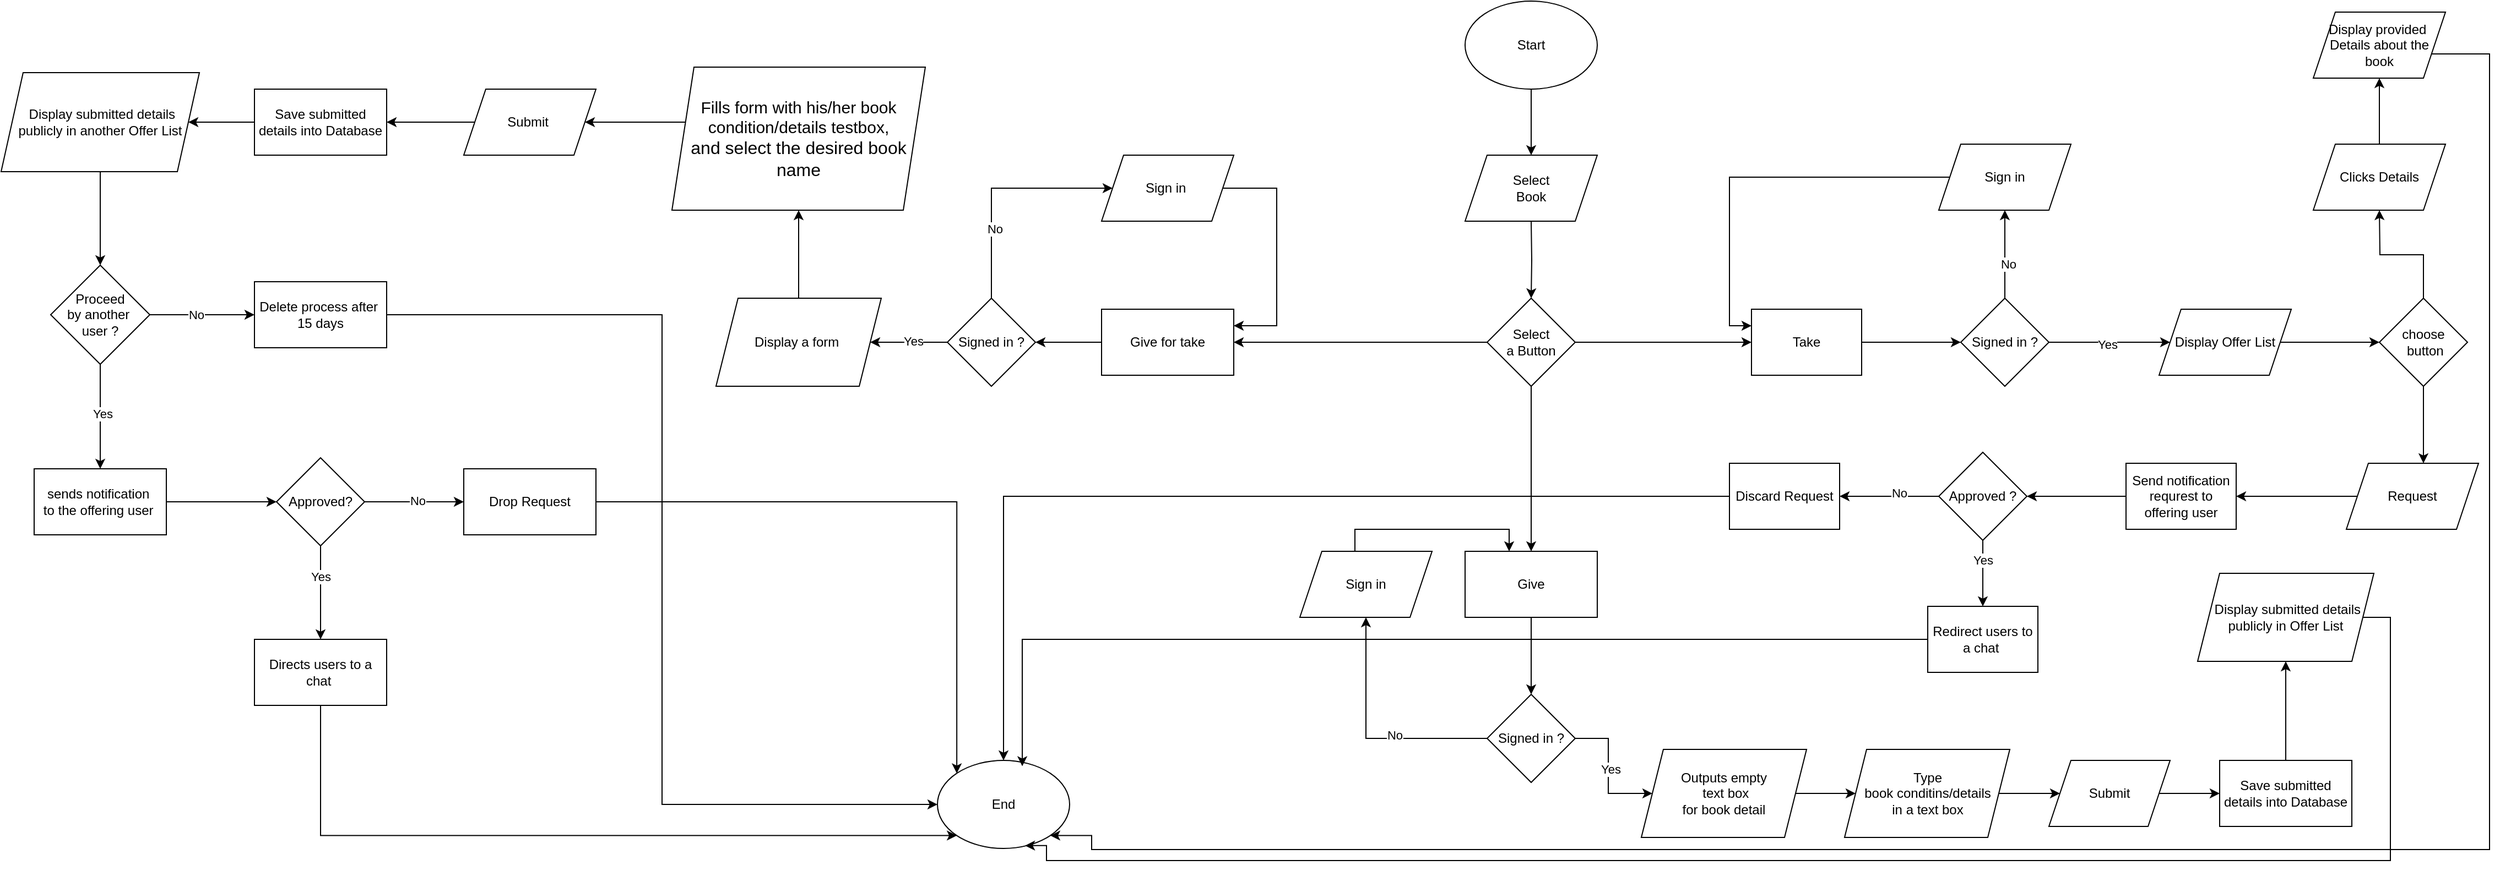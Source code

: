 <mxfile version="26.2.2">
  <diagram name="Page-1" id="rw-CfR-XbwqxgrIOaagR">
    <mxGraphModel dx="2597" dy="889" grid="1" gridSize="10" guides="1" tooltips="1" connect="1" arrows="1" fold="1" page="1" pageScale="1" pageWidth="1169" pageHeight="827" math="0" shadow="0">
      <root>
        <mxCell id="0" />
        <mxCell id="1" parent="0" />
        <mxCell id="Jg6bonytVvRyWJ2E3Qwq-122" style="edgeStyle=orthogonalEdgeStyle;rounded=0;orthogonalLoop=1;jettySize=auto;html=1;entryX=0.5;entryY=0;entryDx=0;entryDy=0;" edge="1" parent="1" source="Jg6bonytVvRyWJ2E3Qwq-120">
          <mxGeometry relative="1" as="geometry">
            <mxPoint x="220.0" y="169" as="targetPoint" />
          </mxGeometry>
        </mxCell>
        <mxCell id="Jg6bonytVvRyWJ2E3Qwq-120" value="Start" style="ellipse;whiteSpace=wrap;html=1;" vertex="1" parent="1">
          <mxGeometry x="160" y="29" width="120" height="80" as="geometry" />
        </mxCell>
        <mxCell id="Jg6bonytVvRyWJ2E3Qwq-124" style="edgeStyle=orthogonalEdgeStyle;rounded=0;orthogonalLoop=1;jettySize=auto;html=1;entryX=0.5;entryY=0;entryDx=0;entryDy=0;" edge="1" parent="1" target="Jg6bonytVvRyWJ2E3Qwq-123">
          <mxGeometry relative="1" as="geometry">
            <mxPoint x="220.0" y="229" as="sourcePoint" />
          </mxGeometry>
        </mxCell>
        <mxCell id="Jg6bonytVvRyWJ2E3Qwq-125" style="edgeStyle=orthogonalEdgeStyle;rounded=0;orthogonalLoop=1;jettySize=auto;html=1;entryX=0;entryY=0.5;entryDx=0;entryDy=0;" edge="1" parent="1" source="Jg6bonytVvRyWJ2E3Qwq-123" target="Jg6bonytVvRyWJ2E3Qwq-128">
          <mxGeometry relative="1" as="geometry">
            <mxPoint x="410" y="339" as="targetPoint" />
          </mxGeometry>
        </mxCell>
        <mxCell id="Jg6bonytVvRyWJ2E3Qwq-126" style="edgeStyle=orthogonalEdgeStyle;rounded=0;orthogonalLoop=1;jettySize=auto;html=1;entryX=1;entryY=0.5;entryDx=0;entryDy=0;entryPerimeter=0;" edge="1" parent="1" source="Jg6bonytVvRyWJ2E3Qwq-123" target="Jg6bonytVvRyWJ2E3Qwq-130">
          <mxGeometry relative="1" as="geometry">
            <mxPoint x="10" y="339" as="targetPoint" />
          </mxGeometry>
        </mxCell>
        <mxCell id="Jg6bonytVvRyWJ2E3Qwq-127" style="edgeStyle=orthogonalEdgeStyle;rounded=0;orthogonalLoop=1;jettySize=auto;html=1;entryX=0.5;entryY=0;entryDx=0;entryDy=0;" edge="1" parent="1" source="Jg6bonytVvRyWJ2E3Qwq-123" target="Jg6bonytVvRyWJ2E3Qwq-129">
          <mxGeometry relative="1" as="geometry">
            <mxPoint x="220" y="519" as="targetPoint" />
          </mxGeometry>
        </mxCell>
        <mxCell id="Jg6bonytVvRyWJ2E3Qwq-123" value="Select&lt;div&gt;a Button&lt;/div&gt;" style="rhombus;whiteSpace=wrap;html=1;" vertex="1" parent="1">
          <mxGeometry x="180" y="299" width="80" height="80" as="geometry" />
        </mxCell>
        <mxCell id="Jg6bonytVvRyWJ2E3Qwq-132" style="edgeStyle=orthogonalEdgeStyle;rounded=0;orthogonalLoop=1;jettySize=auto;html=1;" edge="1" parent="1" source="Jg6bonytVvRyWJ2E3Qwq-128" target="Jg6bonytVvRyWJ2E3Qwq-131">
          <mxGeometry relative="1" as="geometry" />
        </mxCell>
        <mxCell id="Jg6bonytVvRyWJ2E3Qwq-128" value="Take" style="rounded=0;whiteSpace=wrap;html=1;" vertex="1" parent="1">
          <mxGeometry x="420" y="309" width="100" height="60" as="geometry" />
        </mxCell>
        <mxCell id="Jg6bonytVvRyWJ2E3Qwq-166" style="edgeStyle=orthogonalEdgeStyle;rounded=0;orthogonalLoop=1;jettySize=auto;html=1;entryX=0.5;entryY=0;entryDx=0;entryDy=0;" edge="1" parent="1" source="Jg6bonytVvRyWJ2E3Qwq-129" target="Jg6bonytVvRyWJ2E3Qwq-164">
          <mxGeometry relative="1" as="geometry" />
        </mxCell>
        <mxCell id="Jg6bonytVvRyWJ2E3Qwq-129" value="Give" style="rounded=0;whiteSpace=wrap;html=1;" vertex="1" parent="1">
          <mxGeometry x="160" y="529" width="120" height="60" as="geometry" />
        </mxCell>
        <mxCell id="Jg6bonytVvRyWJ2E3Qwq-186" style="edgeStyle=orthogonalEdgeStyle;rounded=0;orthogonalLoop=1;jettySize=auto;html=1;entryX=1;entryY=0.5;entryDx=0;entryDy=0;" edge="1" parent="1" source="Jg6bonytVvRyWJ2E3Qwq-130" target="Jg6bonytVvRyWJ2E3Qwq-178">
          <mxGeometry relative="1" as="geometry" />
        </mxCell>
        <mxCell id="Jg6bonytVvRyWJ2E3Qwq-130" value="Give for take" style="rounded=0;whiteSpace=wrap;html=1;" vertex="1" parent="1">
          <mxGeometry x="-170" y="309" width="120" height="60" as="geometry" />
        </mxCell>
        <mxCell id="Jg6bonytVvRyWJ2E3Qwq-133" style="edgeStyle=orthogonalEdgeStyle;rounded=0;orthogonalLoop=1;jettySize=auto;html=1;" edge="1" parent="1" source="Jg6bonytVvRyWJ2E3Qwq-131">
          <mxGeometry relative="1" as="geometry">
            <mxPoint x="650" y="219" as="targetPoint" />
          </mxGeometry>
        </mxCell>
        <mxCell id="Jg6bonytVvRyWJ2E3Qwq-135" value="No" style="edgeLabel;html=1;align=center;verticalAlign=middle;resizable=0;points=[];" vertex="1" connectable="0" parent="Jg6bonytVvRyWJ2E3Qwq-133">
          <mxGeometry x="-0.23" y="-3" relative="1" as="geometry">
            <mxPoint as="offset" />
          </mxGeometry>
        </mxCell>
        <mxCell id="Jg6bonytVvRyWJ2E3Qwq-136" style="edgeStyle=orthogonalEdgeStyle;rounded=0;orthogonalLoop=1;jettySize=auto;html=1;" edge="1" parent="1" source="Jg6bonytVvRyWJ2E3Qwq-131">
          <mxGeometry relative="1" as="geometry">
            <mxPoint x="800" y="339" as="targetPoint" />
          </mxGeometry>
        </mxCell>
        <mxCell id="Jg6bonytVvRyWJ2E3Qwq-137" value="Yes" style="edgeLabel;html=1;align=center;verticalAlign=middle;resizable=0;points=[];" vertex="1" connectable="0" parent="Jg6bonytVvRyWJ2E3Qwq-136">
          <mxGeometry x="-0.047" y="-2" relative="1" as="geometry">
            <mxPoint as="offset" />
          </mxGeometry>
        </mxCell>
        <mxCell id="Jg6bonytVvRyWJ2E3Qwq-131" value="Signed in ?" style="rhombus;whiteSpace=wrap;html=1;" vertex="1" parent="1">
          <mxGeometry x="610" y="299" width="80" height="80" as="geometry" />
        </mxCell>
        <mxCell id="Jg6bonytVvRyWJ2E3Qwq-141" style="edgeStyle=orthogonalEdgeStyle;rounded=0;orthogonalLoop=1;jettySize=auto;html=1;entryX=0;entryY=0.25;entryDx=0;entryDy=0;" edge="1" parent="1" source="Jg6bonytVvRyWJ2E3Qwq-138" target="Jg6bonytVvRyWJ2E3Qwq-128">
          <mxGeometry relative="1" as="geometry" />
        </mxCell>
        <mxCell id="Jg6bonytVvRyWJ2E3Qwq-138" value="Sign in" style="shape=parallelogram;perimeter=parallelogramPerimeter;whiteSpace=wrap;html=1;fixedSize=1;" vertex="1" parent="1">
          <mxGeometry x="590" y="159" width="120" height="60" as="geometry" />
        </mxCell>
        <mxCell id="Jg6bonytVvRyWJ2E3Qwq-139" value="&amp;nbsp;Select&amp;nbsp;&lt;div&gt;Book&lt;/div&gt;" style="shape=parallelogram;perimeter=parallelogramPerimeter;whiteSpace=wrap;html=1;fixedSize=1;" vertex="1" parent="1">
          <mxGeometry x="160" y="169" width="120" height="60" as="geometry" />
        </mxCell>
        <mxCell id="Jg6bonytVvRyWJ2E3Qwq-142" style="edgeStyle=orthogonalEdgeStyle;rounded=0;orthogonalLoop=1;jettySize=auto;html=1;entryX=0;entryY=0.5;entryDx=0;entryDy=0;" edge="1" parent="1" source="Jg6bonytVvRyWJ2E3Qwq-140" target="Jg6bonytVvRyWJ2E3Qwq-143">
          <mxGeometry relative="1" as="geometry">
            <mxPoint x="990" y="339" as="targetPoint" />
          </mxGeometry>
        </mxCell>
        <mxCell id="Jg6bonytVvRyWJ2E3Qwq-140" value="Display Offer List" style="shape=parallelogram;perimeter=parallelogramPerimeter;whiteSpace=wrap;html=1;fixedSize=1;" vertex="1" parent="1">
          <mxGeometry x="790" y="309" width="120" height="60" as="geometry" />
        </mxCell>
        <mxCell id="Jg6bonytVvRyWJ2E3Qwq-144" style="edgeStyle=orthogonalEdgeStyle;rounded=0;orthogonalLoop=1;jettySize=auto;html=1;" edge="1" parent="1" source="Jg6bonytVvRyWJ2E3Qwq-143">
          <mxGeometry relative="1" as="geometry">
            <mxPoint x="990" y="219.0" as="targetPoint" />
          </mxGeometry>
        </mxCell>
        <mxCell id="Jg6bonytVvRyWJ2E3Qwq-148" style="edgeStyle=orthogonalEdgeStyle;rounded=0;orthogonalLoop=1;jettySize=auto;html=1;" edge="1" parent="1" source="Jg6bonytVvRyWJ2E3Qwq-143">
          <mxGeometry relative="1" as="geometry">
            <mxPoint x="1030.0" y="449" as="targetPoint" />
          </mxGeometry>
        </mxCell>
        <mxCell id="Jg6bonytVvRyWJ2E3Qwq-143" value="choose&lt;div&gt;&amp;nbsp;button&lt;/div&gt;" style="rhombus;whiteSpace=wrap;html=1;" vertex="1" parent="1">
          <mxGeometry x="990" y="299" width="80" height="80" as="geometry" />
        </mxCell>
        <mxCell id="Jg6bonytVvRyWJ2E3Qwq-146" style="edgeStyle=orthogonalEdgeStyle;rounded=0;orthogonalLoop=1;jettySize=auto;html=1;" edge="1" parent="1" source="Jg6bonytVvRyWJ2E3Qwq-145">
          <mxGeometry relative="1" as="geometry">
            <mxPoint x="990" y="99" as="targetPoint" />
          </mxGeometry>
        </mxCell>
        <mxCell id="Jg6bonytVvRyWJ2E3Qwq-145" value="Clicks Details" style="shape=parallelogram;perimeter=parallelogramPerimeter;whiteSpace=wrap;html=1;fixedSize=1;" vertex="1" parent="1">
          <mxGeometry x="930" y="159" width="120" height="60" as="geometry" />
        </mxCell>
        <mxCell id="Jg6bonytVvRyWJ2E3Qwq-242" style="edgeStyle=orthogonalEdgeStyle;rounded=0;orthogonalLoop=1;jettySize=auto;html=1;entryX=1;entryY=1;entryDx=0;entryDy=0;" edge="1" parent="1" target="Jg6bonytVvRyWJ2E3Qwq-241">
          <mxGeometry relative="1" as="geometry">
            <mxPoint x="1069.5" y="836" as="targetPoint" />
            <mxPoint x="1029.5" y="76.0" as="sourcePoint" />
            <Array as="points">
              <mxPoint x="1090" y="77" />
              <mxPoint x="1090" y="800" />
              <mxPoint x="-179" y="800" />
              <mxPoint x="-179" y="787" />
            </Array>
          </mxGeometry>
        </mxCell>
        <mxCell id="Jg6bonytVvRyWJ2E3Qwq-147" value="Display provided&amp;nbsp;&lt;div&gt;Details about the book&lt;/div&gt;" style="shape=parallelogram;perimeter=parallelogramPerimeter;whiteSpace=wrap;html=1;fixedSize=1;" vertex="1" parent="1">
          <mxGeometry x="930" y="39" width="120" height="60" as="geometry" />
        </mxCell>
        <mxCell id="Jg6bonytVvRyWJ2E3Qwq-152" style="edgeStyle=orthogonalEdgeStyle;rounded=0;orthogonalLoop=1;jettySize=auto;html=1;" edge="1" parent="1" source="Jg6bonytVvRyWJ2E3Qwq-151">
          <mxGeometry relative="1" as="geometry">
            <mxPoint x="860.0" y="479" as="targetPoint" />
          </mxGeometry>
        </mxCell>
        <mxCell id="Jg6bonytVvRyWJ2E3Qwq-151" value="Request" style="shape=parallelogram;perimeter=parallelogramPerimeter;whiteSpace=wrap;html=1;fixedSize=1;" vertex="1" parent="1">
          <mxGeometry x="960" y="449" width="120" height="60" as="geometry" />
        </mxCell>
        <mxCell id="Jg6bonytVvRyWJ2E3Qwq-155" value="" style="edgeStyle=orthogonalEdgeStyle;rounded=0;orthogonalLoop=1;jettySize=auto;html=1;" edge="1" parent="1" source="Jg6bonytVvRyWJ2E3Qwq-153" target="Jg6bonytVvRyWJ2E3Qwq-154">
          <mxGeometry relative="1" as="geometry" />
        </mxCell>
        <mxCell id="Jg6bonytVvRyWJ2E3Qwq-153" value="Send notification requrest to &lt;span data-end=&quot;1362&quot; data-start=&quot;1323&quot;&gt;offering user&lt;/span&gt;" style="rounded=0;whiteSpace=wrap;html=1;" vertex="1" parent="1">
          <mxGeometry x="760" y="449" width="100" height="60" as="geometry" />
        </mxCell>
        <mxCell id="Jg6bonytVvRyWJ2E3Qwq-156" style="edgeStyle=orthogonalEdgeStyle;rounded=0;orthogonalLoop=1;jettySize=auto;html=1;" edge="1" parent="1" source="Jg6bonytVvRyWJ2E3Qwq-154">
          <mxGeometry relative="1" as="geometry">
            <mxPoint x="500" y="479" as="targetPoint" />
          </mxGeometry>
        </mxCell>
        <mxCell id="Jg6bonytVvRyWJ2E3Qwq-158" value="No" style="edgeLabel;html=1;align=center;verticalAlign=middle;resizable=0;points=[];" vertex="1" connectable="0" parent="Jg6bonytVvRyWJ2E3Qwq-156">
          <mxGeometry x="-0.201" y="-3" relative="1" as="geometry">
            <mxPoint as="offset" />
          </mxGeometry>
        </mxCell>
        <mxCell id="Jg6bonytVvRyWJ2E3Qwq-160" style="edgeStyle=orthogonalEdgeStyle;rounded=0;orthogonalLoop=1;jettySize=auto;html=1;entryX=0.5;entryY=0;entryDx=0;entryDy=0;" edge="1" parent="1" source="Jg6bonytVvRyWJ2E3Qwq-154" target="Jg6bonytVvRyWJ2E3Qwq-159">
          <mxGeometry relative="1" as="geometry" />
        </mxCell>
        <mxCell id="Jg6bonytVvRyWJ2E3Qwq-249" value="Yes" style="edgeLabel;html=1;align=center;verticalAlign=middle;resizable=0;points=[];" vertex="1" connectable="0" parent="Jg6bonytVvRyWJ2E3Qwq-160">
          <mxGeometry x="-0.4" relative="1" as="geometry">
            <mxPoint as="offset" />
          </mxGeometry>
        </mxCell>
        <mxCell id="Jg6bonytVvRyWJ2E3Qwq-154" value="Approved ?" style="rhombus;whiteSpace=wrap;html=1;rounded=0;" vertex="1" parent="1">
          <mxGeometry x="590" y="439" width="80" height="80" as="geometry" />
        </mxCell>
        <mxCell id="Jg6bonytVvRyWJ2E3Qwq-244" style="edgeStyle=orthogonalEdgeStyle;rounded=0;orthogonalLoop=1;jettySize=auto;html=1;entryX=0.5;entryY=0;entryDx=0;entryDy=0;" edge="1" parent="1" source="Jg6bonytVvRyWJ2E3Qwq-157" target="Jg6bonytVvRyWJ2E3Qwq-241">
          <mxGeometry relative="1" as="geometry" />
        </mxCell>
        <mxCell id="Jg6bonytVvRyWJ2E3Qwq-157" value="Discard Request" style="rounded=0;whiteSpace=wrap;html=1;" vertex="1" parent="1">
          <mxGeometry x="400" y="449" width="100" height="60" as="geometry" />
        </mxCell>
        <mxCell id="Jg6bonytVvRyWJ2E3Qwq-159" value="Redirect users to&lt;div&gt;a chat&amp;nbsp;&lt;/div&gt;" style="rounded=0;whiteSpace=wrap;html=1;" vertex="1" parent="1">
          <mxGeometry x="580" y="579" width="100" height="60" as="geometry" />
        </mxCell>
        <mxCell id="Jg6bonytVvRyWJ2E3Qwq-161" style="edgeStyle=orthogonalEdgeStyle;rounded=0;orthogonalLoop=1;jettySize=auto;html=1;entryX=0.5;entryY=1;entryDx=0;entryDy=0;" edge="1" source="Jg6bonytVvRyWJ2E3Qwq-164" parent="1" target="Jg6bonytVvRyWJ2E3Qwq-165">
          <mxGeometry relative="1" as="geometry">
            <mxPoint x="-110" y="599" as="targetPoint" />
          </mxGeometry>
        </mxCell>
        <mxCell id="Jg6bonytVvRyWJ2E3Qwq-162" value="No" style="edgeLabel;html=1;align=center;verticalAlign=middle;resizable=0;points=[];" vertex="1" connectable="0" parent="Jg6bonytVvRyWJ2E3Qwq-161">
          <mxGeometry x="-0.23" y="-3" relative="1" as="geometry">
            <mxPoint as="offset" />
          </mxGeometry>
        </mxCell>
        <mxCell id="Jg6bonytVvRyWJ2E3Qwq-167" style="edgeStyle=orthogonalEdgeStyle;rounded=0;orthogonalLoop=1;jettySize=auto;html=1;" edge="1" parent="1" source="Jg6bonytVvRyWJ2E3Qwq-164" target="Jg6bonytVvRyWJ2E3Qwq-168">
          <mxGeometry relative="1" as="geometry">
            <mxPoint x="380" y="699" as="targetPoint" />
          </mxGeometry>
        </mxCell>
        <mxCell id="Jg6bonytVvRyWJ2E3Qwq-170" value="Yes" style="edgeLabel;html=1;align=center;verticalAlign=middle;resizable=0;points=[];" vertex="1" connectable="0" parent="Jg6bonytVvRyWJ2E3Qwq-167">
          <mxGeometry x="-0.042" y="2" relative="1" as="geometry">
            <mxPoint as="offset" />
          </mxGeometry>
        </mxCell>
        <mxCell id="Jg6bonytVvRyWJ2E3Qwq-164" value="Signed in ?" style="rhombus;whiteSpace=wrap;html=1;" vertex="1" parent="1">
          <mxGeometry x="180" y="659" width="80" height="80" as="geometry" />
        </mxCell>
        <mxCell id="Jg6bonytVvRyWJ2E3Qwq-171" style="edgeStyle=orthogonalEdgeStyle;rounded=0;orthogonalLoop=1;jettySize=auto;html=1;entryX=0.5;entryY=0;entryDx=0;entryDy=0;exitX=0.5;exitY=0;exitDx=0;exitDy=0;" edge="1" parent="1" source="Jg6bonytVvRyWJ2E3Qwq-165">
          <mxGeometry relative="1" as="geometry">
            <mxPoint x="-2.274e-13" y="529" as="sourcePoint" />
            <mxPoint x="200" y="529" as="targetPoint" />
            <Array as="points">
              <mxPoint x="60" y="509" />
              <mxPoint x="200" y="509" />
            </Array>
          </mxGeometry>
        </mxCell>
        <mxCell id="Jg6bonytVvRyWJ2E3Qwq-165" value="Sign in" style="shape=parallelogram;perimeter=parallelogramPerimeter;whiteSpace=wrap;html=1;fixedSize=1;" vertex="1" parent="1">
          <mxGeometry x="10" y="529" width="120" height="60" as="geometry" />
        </mxCell>
        <mxCell id="Jg6bonytVvRyWJ2E3Qwq-200" style="edgeStyle=orthogonalEdgeStyle;rounded=0;orthogonalLoop=1;jettySize=auto;html=1;exitX=1;exitY=0.5;exitDx=0;exitDy=0;" edge="1" parent="1" source="Jg6bonytVvRyWJ2E3Qwq-168" target="Jg6bonytVvRyWJ2E3Qwq-194">
          <mxGeometry relative="1" as="geometry" />
        </mxCell>
        <mxCell id="Jg6bonytVvRyWJ2E3Qwq-168" value="Outputs empty&lt;div&gt;&amp;nbsp;text box&lt;div&gt;for book detail&lt;/div&gt;&lt;/div&gt;" style="shape=parallelogram;perimeter=parallelogramPerimeter;whiteSpace=wrap;html=1;fixedSize=1;" vertex="1" parent="1">
          <mxGeometry x="320" y="709" width="150" height="80" as="geometry" />
        </mxCell>
        <mxCell id="Jg6bonytVvRyWJ2E3Qwq-177" style="edgeStyle=orthogonalEdgeStyle;rounded=0;orthogonalLoop=1;jettySize=auto;html=1;entryX=0.5;entryY=1;entryDx=0;entryDy=0;" edge="1" parent="1" source="Jg6bonytVvRyWJ2E3Qwq-174" target="Jg6bonytVvRyWJ2E3Qwq-176">
          <mxGeometry relative="1" as="geometry" />
        </mxCell>
        <mxCell id="Jg6bonytVvRyWJ2E3Qwq-174" value="Save submitted details into &lt;span data-end=&quot;778&quot; data-start=&quot;766&quot;&gt;Database&lt;/span&gt;" style="whiteSpace=wrap;html=1;" vertex="1" parent="1">
          <mxGeometry x="845" y="719" width="120" height="60" as="geometry" />
        </mxCell>
        <mxCell id="Jg6bonytVvRyWJ2E3Qwq-176" value="&amp;nbsp;Display submitted details publicly in &lt;span data-end=&quot;846&quot; data-start=&quot;832&quot;&gt;Offer List&lt;/span&gt;" style="shape=parallelogram;perimeter=parallelogramPerimeter;whiteSpace=wrap;html=1;fixedSize=1;" vertex="1" parent="1">
          <mxGeometry x="825" y="549" width="160" height="80" as="geometry" />
        </mxCell>
        <mxCell id="Jg6bonytVvRyWJ2E3Qwq-184" style="edgeStyle=orthogonalEdgeStyle;rounded=0;orthogonalLoop=1;jettySize=auto;html=1;entryX=0;entryY=0.5;entryDx=0;entryDy=0;exitX=0.5;exitY=0;exitDx=0;exitDy=0;" edge="1" parent="1" source="Jg6bonytVvRyWJ2E3Qwq-178" target="Jg6bonytVvRyWJ2E3Qwq-180">
          <mxGeometry relative="1" as="geometry">
            <mxPoint x="-270" y="99" as="targetPoint" />
            <Array as="points">
              <mxPoint x="-270" y="199" />
            </Array>
          </mxGeometry>
        </mxCell>
        <mxCell id="Jg6bonytVvRyWJ2E3Qwq-187" value="No" style="edgeLabel;html=1;align=center;verticalAlign=middle;resizable=0;points=[];" vertex="1" connectable="0" parent="Jg6bonytVvRyWJ2E3Qwq-184">
          <mxGeometry x="-0.402" y="-3" relative="1" as="geometry">
            <mxPoint as="offset" />
          </mxGeometry>
        </mxCell>
        <mxCell id="Jg6bonytVvRyWJ2E3Qwq-217" style="edgeStyle=orthogonalEdgeStyle;rounded=0;orthogonalLoop=1;jettySize=auto;html=1;entryX=1;entryY=0.5;entryDx=0;entryDy=0;" edge="1" parent="1" source="Jg6bonytVvRyWJ2E3Qwq-178" target="Jg6bonytVvRyWJ2E3Qwq-204">
          <mxGeometry relative="1" as="geometry" />
        </mxCell>
        <mxCell id="Jg6bonytVvRyWJ2E3Qwq-218" value="Yes" style="edgeLabel;html=1;align=center;verticalAlign=middle;resizable=0;points=[];" vertex="1" connectable="0" parent="Jg6bonytVvRyWJ2E3Qwq-217">
          <mxGeometry x="-0.096" y="-1" relative="1" as="geometry">
            <mxPoint as="offset" />
          </mxGeometry>
        </mxCell>
        <mxCell id="Jg6bonytVvRyWJ2E3Qwq-178" value="Signed in ?" style="rhombus;whiteSpace=wrap;html=1;" vertex="1" parent="1">
          <mxGeometry x="-310" y="299" width="80" height="80" as="geometry" />
        </mxCell>
        <mxCell id="Jg6bonytVvRyWJ2E3Qwq-185" style="edgeStyle=orthogonalEdgeStyle;rounded=0;orthogonalLoop=1;jettySize=auto;html=1;entryX=1;entryY=0.25;entryDx=0;entryDy=0;" edge="1" parent="1" source="Jg6bonytVvRyWJ2E3Qwq-180" target="Jg6bonytVvRyWJ2E3Qwq-130">
          <mxGeometry relative="1" as="geometry">
            <Array as="points">
              <mxPoint x="-11" y="199" />
              <mxPoint x="-11" y="324" />
            </Array>
          </mxGeometry>
        </mxCell>
        <mxCell id="Jg6bonytVvRyWJ2E3Qwq-180" value="Sign in&amp;nbsp;" style="shape=parallelogram;perimeter=parallelogramPerimeter;whiteSpace=wrap;html=1;fixedSize=1;" vertex="1" parent="1">
          <mxGeometry x="-170" y="169" width="120" height="60" as="geometry" />
        </mxCell>
        <mxCell id="Jg6bonytVvRyWJ2E3Qwq-223" style="edgeStyle=orthogonalEdgeStyle;rounded=0;orthogonalLoop=1;jettySize=auto;html=1;" edge="1" parent="1" source="Jg6bonytVvRyWJ2E3Qwq-189" target="Jg6bonytVvRyWJ2E3Qwq-209">
          <mxGeometry relative="1" as="geometry">
            <Array as="points">
              <mxPoint x="-590" y="139" />
              <mxPoint x="-590" y="139" />
            </Array>
          </mxGeometry>
        </mxCell>
        <mxCell id="Jg6bonytVvRyWJ2E3Qwq-189" value="&lt;font style=&quot;font-size: 15px;&quot;&gt;Fills form with his/her book condition/details&amp;nbsp;&lt;span style=&quot;background-color: transparent; color: light-dark(rgb(0, 0, 0), rgb(255, 255, 255));&quot;&gt;testbox,&lt;/span&gt;&lt;/font&gt;&lt;div&gt;&lt;span style=&quot;background-color: transparent; color: light-dark(rgb(0, 0, 0), rgb(255, 255, 255));&quot;&gt;&lt;font size=&quot;3&quot; style=&quot;&quot;&gt;and select the desired book&lt;/font&gt;&lt;/span&gt;&lt;/div&gt;&lt;div&gt;&lt;span style=&quot;background-color: transparent; color: light-dark(rgb(0, 0, 0), rgb(255, 255, 255));&quot;&gt;&lt;font size=&quot;3&quot;&gt;&amp;nbsp;name&amp;nbsp;&lt;/font&gt;&lt;/span&gt;&lt;/div&gt;" style="shape=parallelogram;perimeter=parallelogramPerimeter;whiteSpace=wrap;html=1;fixedSize=1;" vertex="1" parent="1">
          <mxGeometry x="-560" y="89" width="230" height="130" as="geometry" />
        </mxCell>
        <mxCell id="Jg6bonytVvRyWJ2E3Qwq-201" style="edgeStyle=orthogonalEdgeStyle;rounded=0;orthogonalLoop=1;jettySize=auto;html=1;exitX=1;exitY=0.5;exitDx=0;exitDy=0;" edge="1" parent="1" source="Jg6bonytVvRyWJ2E3Qwq-194" target="Jg6bonytVvRyWJ2E3Qwq-197">
          <mxGeometry relative="1" as="geometry">
            <mxPoint x="650" y="749.0" as="sourcePoint" />
          </mxGeometry>
        </mxCell>
        <mxCell id="Jg6bonytVvRyWJ2E3Qwq-194" value="&lt;div&gt;Type&lt;/div&gt;&lt;div&gt;book conditins/details&lt;/div&gt;&lt;div&gt;in a text box&lt;/div&gt;" style="shape=parallelogram;perimeter=parallelogramPerimeter;whiteSpace=wrap;html=1;fixedSize=1;" vertex="1" parent="1">
          <mxGeometry x="504.5" y="709" width="150" height="80" as="geometry" />
        </mxCell>
        <mxCell id="Jg6bonytVvRyWJ2E3Qwq-202" style="edgeStyle=orthogonalEdgeStyle;rounded=0;orthogonalLoop=1;jettySize=auto;html=1;entryX=0;entryY=0.5;entryDx=0;entryDy=0;" edge="1" parent="1" source="Jg6bonytVvRyWJ2E3Qwq-197" target="Jg6bonytVvRyWJ2E3Qwq-174">
          <mxGeometry relative="1" as="geometry" />
        </mxCell>
        <mxCell id="Jg6bonytVvRyWJ2E3Qwq-197" value="&lt;div&gt;Submit&lt;/div&gt;" style="shape=parallelogram;perimeter=parallelogramPerimeter;whiteSpace=wrap;html=1;fixedSize=1;" vertex="1" parent="1">
          <mxGeometry x="690" y="719" width="110" height="60" as="geometry" />
        </mxCell>
        <mxCell id="Jg6bonytVvRyWJ2E3Qwq-219" style="edgeStyle=orthogonalEdgeStyle;rounded=0;orthogonalLoop=1;jettySize=auto;html=1;entryX=0.5;entryY=1;entryDx=0;entryDy=0;" edge="1" parent="1" source="Jg6bonytVvRyWJ2E3Qwq-204" target="Jg6bonytVvRyWJ2E3Qwq-189">
          <mxGeometry relative="1" as="geometry" />
        </mxCell>
        <mxCell id="Jg6bonytVvRyWJ2E3Qwq-204" value="Display a form&amp;nbsp;" style="shape=parallelogram;perimeter=parallelogramPerimeter;whiteSpace=wrap;html=1;fixedSize=1;" vertex="1" parent="1">
          <mxGeometry x="-520" y="299" width="150" height="80" as="geometry" />
        </mxCell>
        <mxCell id="Jg6bonytVvRyWJ2E3Qwq-221" style="edgeStyle=orthogonalEdgeStyle;rounded=0;orthogonalLoop=1;jettySize=auto;html=1;entryX=1;entryY=0.5;entryDx=0;entryDy=0;" edge="1" parent="1" source="Jg6bonytVvRyWJ2E3Qwq-209" target="Jg6bonytVvRyWJ2E3Qwq-213">
          <mxGeometry relative="1" as="geometry" />
        </mxCell>
        <mxCell id="Jg6bonytVvRyWJ2E3Qwq-209" value="Submit&amp;nbsp;" style="shape=parallelogram;perimeter=parallelogramPerimeter;whiteSpace=wrap;html=1;fixedSize=1;" vertex="1" parent="1">
          <mxGeometry x="-749" y="109" width="120" height="60" as="geometry" />
        </mxCell>
        <mxCell id="Jg6bonytVvRyWJ2E3Qwq-222" style="edgeStyle=orthogonalEdgeStyle;rounded=0;orthogonalLoop=1;jettySize=auto;html=1;" edge="1" parent="1" source="Jg6bonytVvRyWJ2E3Qwq-213" target="Jg6bonytVvRyWJ2E3Qwq-215">
          <mxGeometry relative="1" as="geometry" />
        </mxCell>
        <mxCell id="Jg6bonytVvRyWJ2E3Qwq-213" value="Save submitted details into &lt;span data-end=&quot;778&quot; data-start=&quot;766&quot;&gt;Database&lt;/span&gt;" style="whiteSpace=wrap;html=1;" vertex="1" parent="1">
          <mxGeometry x="-939" y="109" width="120" height="60" as="geometry" />
        </mxCell>
        <mxCell id="Jg6bonytVvRyWJ2E3Qwq-226" value="" style="edgeStyle=orthogonalEdgeStyle;rounded=0;orthogonalLoop=1;jettySize=auto;html=1;" edge="1" parent="1" source="Jg6bonytVvRyWJ2E3Qwq-215" target="Jg6bonytVvRyWJ2E3Qwq-225">
          <mxGeometry relative="1" as="geometry" />
        </mxCell>
        <mxCell id="Jg6bonytVvRyWJ2E3Qwq-215" value="&amp;nbsp;Display submitted details publicly in another&amp;nbsp;&lt;span data-end=&quot;846&quot; data-start=&quot;832&quot;&gt;Offer List&lt;/span&gt;" style="shape=parallelogram;perimeter=parallelogramPerimeter;whiteSpace=wrap;html=1;fixedSize=1;" vertex="1" parent="1">
          <mxGeometry x="-1169" y="94" width="180" height="90" as="geometry" />
        </mxCell>
        <mxCell id="Jg6bonytVvRyWJ2E3Qwq-228" value="" style="edgeStyle=orthogonalEdgeStyle;rounded=0;orthogonalLoop=1;jettySize=auto;html=1;" edge="1" parent="1" source="Jg6bonytVvRyWJ2E3Qwq-225" target="Jg6bonytVvRyWJ2E3Qwq-227">
          <mxGeometry relative="1" as="geometry" />
        </mxCell>
        <mxCell id="Jg6bonytVvRyWJ2E3Qwq-229" value="No" style="edgeLabel;html=1;align=center;verticalAlign=middle;resizable=0;points=[];" vertex="1" connectable="0" parent="Jg6bonytVvRyWJ2E3Qwq-228">
          <mxGeometry x="-0.129" relative="1" as="geometry">
            <mxPoint as="offset" />
          </mxGeometry>
        </mxCell>
        <mxCell id="Jg6bonytVvRyWJ2E3Qwq-231" value="" style="edgeStyle=orthogonalEdgeStyle;rounded=0;orthogonalLoop=1;jettySize=auto;html=1;" edge="1" parent="1" source="Jg6bonytVvRyWJ2E3Qwq-225" target="Jg6bonytVvRyWJ2E3Qwq-230">
          <mxGeometry relative="1" as="geometry" />
        </mxCell>
        <mxCell id="Jg6bonytVvRyWJ2E3Qwq-232" value="Yes" style="edgeLabel;html=1;align=center;verticalAlign=middle;resizable=0;points=[];" vertex="1" connectable="0" parent="Jg6bonytVvRyWJ2E3Qwq-231">
          <mxGeometry x="-0.061" y="2" relative="1" as="geometry">
            <mxPoint as="offset" />
          </mxGeometry>
        </mxCell>
        <mxCell id="Jg6bonytVvRyWJ2E3Qwq-225" value="Proceed&lt;div&gt;by another&amp;nbsp;&lt;/div&gt;&lt;div&gt;user ?&lt;/div&gt;" style="rhombus;whiteSpace=wrap;html=1;" vertex="1" parent="1">
          <mxGeometry x="-1124" y="269" width="90" height="90" as="geometry" />
        </mxCell>
        <mxCell id="Jg6bonytVvRyWJ2E3Qwq-246" style="edgeStyle=orthogonalEdgeStyle;rounded=0;orthogonalLoop=1;jettySize=auto;html=1;entryX=0;entryY=0.5;entryDx=0;entryDy=0;" edge="1" parent="1" source="Jg6bonytVvRyWJ2E3Qwq-227" target="Jg6bonytVvRyWJ2E3Qwq-241">
          <mxGeometry relative="1" as="geometry" />
        </mxCell>
        <mxCell id="Jg6bonytVvRyWJ2E3Qwq-227" value="Delete process after&amp;nbsp;&lt;div&gt;15 days&lt;/div&gt;" style="whiteSpace=wrap;html=1;" vertex="1" parent="1">
          <mxGeometry x="-939" y="284" width="120" height="60" as="geometry" />
        </mxCell>
        <mxCell id="Jg6bonytVvRyWJ2E3Qwq-235" value="" style="edgeStyle=orthogonalEdgeStyle;rounded=0;orthogonalLoop=1;jettySize=auto;html=1;" edge="1" parent="1" source="Jg6bonytVvRyWJ2E3Qwq-230" target="Jg6bonytVvRyWJ2E3Qwq-234">
          <mxGeometry relative="1" as="geometry" />
        </mxCell>
        <mxCell id="Jg6bonytVvRyWJ2E3Qwq-230" value="sends notification&amp;nbsp;&lt;div&gt;to the offering user&amp;nbsp;&lt;/div&gt;" style="whiteSpace=wrap;html=1;" vertex="1" parent="1">
          <mxGeometry x="-1139" y="454" width="120" height="60" as="geometry" />
        </mxCell>
        <mxCell id="Jg6bonytVvRyWJ2E3Qwq-248" style="edgeStyle=orthogonalEdgeStyle;rounded=0;orthogonalLoop=1;jettySize=auto;html=1;entryX=0;entryY=1;entryDx=0;entryDy=0;" edge="1" parent="1" source="Jg6bonytVvRyWJ2E3Qwq-233" target="Jg6bonytVvRyWJ2E3Qwq-241">
          <mxGeometry relative="1" as="geometry">
            <Array as="points">
              <mxPoint x="-879" y="787" />
            </Array>
          </mxGeometry>
        </mxCell>
        <mxCell id="Jg6bonytVvRyWJ2E3Qwq-233" value="Directs users to a&lt;div&gt;chat&amp;nbsp;&lt;/div&gt;" style="whiteSpace=wrap;html=1;" vertex="1" parent="1">
          <mxGeometry x="-939" y="609" width="120" height="60" as="geometry" />
        </mxCell>
        <mxCell id="Jg6bonytVvRyWJ2E3Qwq-237" value="" style="edgeStyle=orthogonalEdgeStyle;rounded=0;orthogonalLoop=1;jettySize=auto;html=1;" edge="1" parent="1" source="Jg6bonytVvRyWJ2E3Qwq-234" target="Jg6bonytVvRyWJ2E3Qwq-236">
          <mxGeometry relative="1" as="geometry" />
        </mxCell>
        <mxCell id="Jg6bonytVvRyWJ2E3Qwq-238" value="No" style="edgeLabel;html=1;align=center;verticalAlign=middle;resizable=0;points=[];" vertex="1" connectable="0" parent="Jg6bonytVvRyWJ2E3Qwq-237">
          <mxGeometry x="0.056" y="1" relative="1" as="geometry">
            <mxPoint as="offset" />
          </mxGeometry>
        </mxCell>
        <mxCell id="Jg6bonytVvRyWJ2E3Qwq-239" style="edgeStyle=orthogonalEdgeStyle;rounded=0;orthogonalLoop=1;jettySize=auto;html=1;" edge="1" parent="1" source="Jg6bonytVvRyWJ2E3Qwq-234" target="Jg6bonytVvRyWJ2E3Qwq-233">
          <mxGeometry relative="1" as="geometry" />
        </mxCell>
        <mxCell id="Jg6bonytVvRyWJ2E3Qwq-240" value="Yes" style="edgeLabel;html=1;align=center;verticalAlign=middle;resizable=0;points=[];" vertex="1" connectable="0" parent="Jg6bonytVvRyWJ2E3Qwq-239">
          <mxGeometry x="-0.345" relative="1" as="geometry">
            <mxPoint as="offset" />
          </mxGeometry>
        </mxCell>
        <mxCell id="Jg6bonytVvRyWJ2E3Qwq-234" value="Approved?" style="rhombus;whiteSpace=wrap;html=1;" vertex="1" parent="1">
          <mxGeometry x="-919" y="444" width="80" height="80" as="geometry" />
        </mxCell>
        <mxCell id="Jg6bonytVvRyWJ2E3Qwq-247" style="edgeStyle=orthogonalEdgeStyle;rounded=0;orthogonalLoop=1;jettySize=auto;html=1;entryX=0;entryY=0;entryDx=0;entryDy=0;" edge="1" parent="1" source="Jg6bonytVvRyWJ2E3Qwq-236" target="Jg6bonytVvRyWJ2E3Qwq-241">
          <mxGeometry relative="1" as="geometry" />
        </mxCell>
        <mxCell id="Jg6bonytVvRyWJ2E3Qwq-236" value="Drop Request" style="whiteSpace=wrap;html=1;" vertex="1" parent="1">
          <mxGeometry x="-749" y="454" width="120" height="60" as="geometry" />
        </mxCell>
        <mxCell id="Jg6bonytVvRyWJ2E3Qwq-241" value="End" style="ellipse;whiteSpace=wrap;html=1;" vertex="1" parent="1">
          <mxGeometry x="-319" y="719" width="120" height="80" as="geometry" />
        </mxCell>
        <mxCell id="Jg6bonytVvRyWJ2E3Qwq-243" style="edgeStyle=orthogonalEdgeStyle;rounded=0;orthogonalLoop=1;jettySize=auto;html=1;entryX=0.663;entryY=0.968;entryDx=0;entryDy=0;entryPerimeter=0;" edge="1" parent="1" source="Jg6bonytVvRyWJ2E3Qwq-176" target="Jg6bonytVvRyWJ2E3Qwq-241">
          <mxGeometry relative="1" as="geometry">
            <Array as="points">
              <mxPoint x="1000" y="589" />
              <mxPoint x="1000" y="810" />
              <mxPoint x="-220" y="810" />
            </Array>
          </mxGeometry>
        </mxCell>
        <mxCell id="Jg6bonytVvRyWJ2E3Qwq-245" style="edgeStyle=orthogonalEdgeStyle;rounded=0;orthogonalLoop=1;jettySize=auto;html=1;entryX=0.642;entryY=0.066;entryDx=0;entryDy=0;entryPerimeter=0;" edge="1" parent="1" source="Jg6bonytVvRyWJ2E3Qwq-159" target="Jg6bonytVvRyWJ2E3Qwq-241">
          <mxGeometry relative="1" as="geometry" />
        </mxCell>
      </root>
    </mxGraphModel>
  </diagram>
</mxfile>
